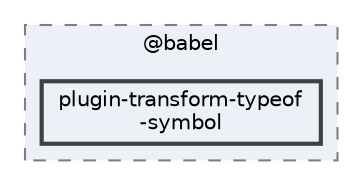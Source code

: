 digraph "pkiclassroomrescheduler/src/main/frontend/node_modules/@babel/plugin-transform-typeof-symbol"
{
 // LATEX_PDF_SIZE
  bgcolor="transparent";
  edge [fontname=Helvetica,fontsize=10,labelfontname=Helvetica,labelfontsize=10];
  node [fontname=Helvetica,fontsize=10,shape=box,height=0.2,width=0.4];
  compound=true
  subgraph clusterdir_bc8070c8b402176472541bb6f0cba6df {
    graph [ bgcolor="#edf0f7", pencolor="grey50", label="@babel", fontname=Helvetica,fontsize=10 style="filled,dashed", URL="dir_bc8070c8b402176472541bb6f0cba6df.html",tooltip=""]
  dir_1d8eb9074323e8321845b372c20624d2 [label="plugin-transform-typeof\l-symbol", fillcolor="#edf0f7", color="grey25", style="filled,bold", URL="dir_1d8eb9074323e8321845b372c20624d2.html",tooltip=""];
  }
}
